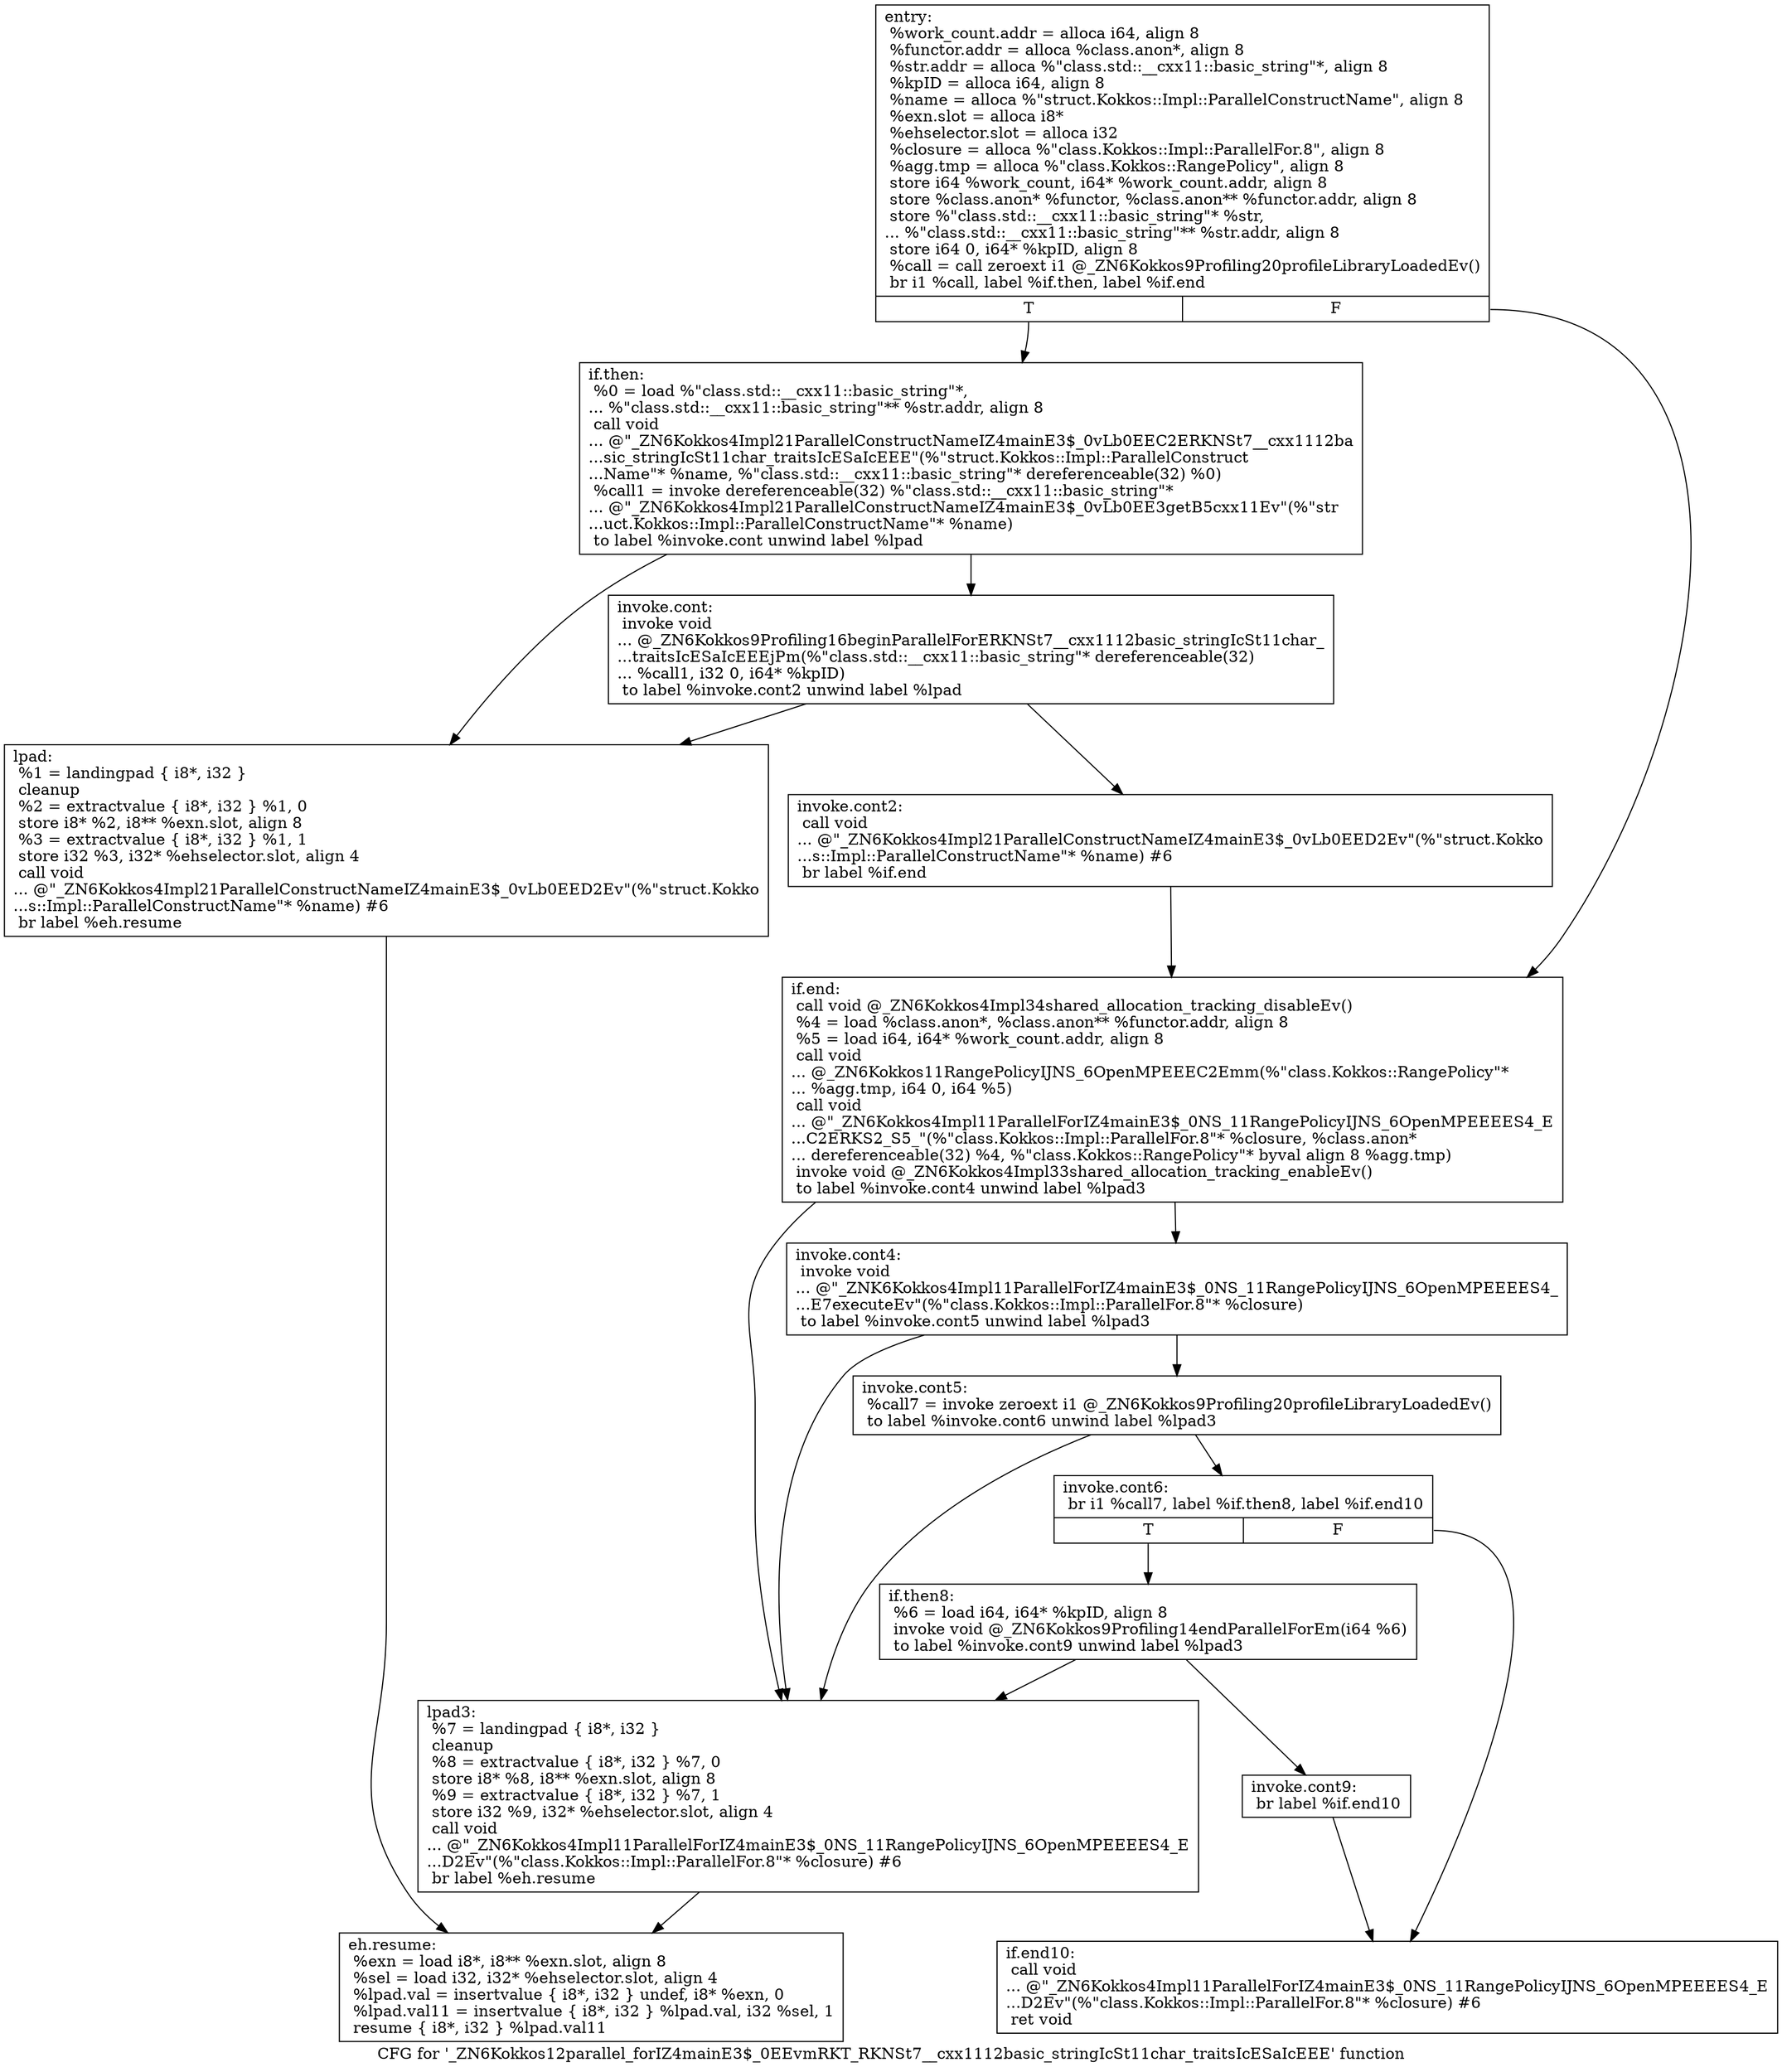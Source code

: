 digraph "CFG for '_ZN6Kokkos12parallel_forIZ4mainE3$_0EEvmRKT_RKNSt7__cxx1112basic_stringIcSt11char_traitsIcESaIcEEE' function" {
	label="CFG for '_ZN6Kokkos12parallel_forIZ4mainE3$_0EEvmRKT_RKNSt7__cxx1112basic_stringIcSt11char_traitsIcESaIcEEE' function";

	Node0x5e31170 [shape=record,label="{entry:\l  %work_count.addr = alloca i64, align 8\l  %functor.addr = alloca %class.anon*, align 8\l  %str.addr = alloca %\"class.std::__cxx11::basic_string\"*, align 8\l  %kpID = alloca i64, align 8\l  %name = alloca %\"struct.Kokkos::Impl::ParallelConstructName\", align 8\l  %exn.slot = alloca i8*\l  %ehselector.slot = alloca i32\l  %closure = alloca %\"class.Kokkos::Impl::ParallelFor.8\", align 8\l  %agg.tmp = alloca %\"class.Kokkos::RangePolicy\", align 8\l  store i64 %work_count, i64* %work_count.addr, align 8\l  store %class.anon* %functor, %class.anon** %functor.addr, align 8\l  store %\"class.std::__cxx11::basic_string\"* %str,\l... %\"class.std::__cxx11::basic_string\"** %str.addr, align 8\l  store i64 0, i64* %kpID, align 8\l  %call = call zeroext i1 @_ZN6Kokkos9Profiling20profileLibraryLoadedEv()\l  br i1 %call, label %if.then, label %if.end\l|{<s0>T|<s1>F}}"];
	Node0x5e31170:s0 -> Node0x5e31b60;
	Node0x5e31170:s1 -> Node0x5e31c30;
	Node0x5e31b60 [shape=record,label="{if.then:                                          \l  %0 = load %\"class.std::__cxx11::basic_string\"*,\l... %\"class.std::__cxx11::basic_string\"** %str.addr, align 8\l  call void\l... @\"_ZN6Kokkos4Impl21ParallelConstructNameIZ4mainE3$_0vLb0EEC2ERKNSt7__cxx1112ba\l...sic_stringIcSt11char_traitsIcESaIcEEE\"(%\"struct.Kokkos::Impl::ParallelConstruct\l...Name\"* %name, %\"class.std::__cxx11::basic_string\"* dereferenceable(32) %0)\l  %call1 = invoke dereferenceable(32) %\"class.std::__cxx11::basic_string\"*\l... @\"_ZN6Kokkos4Impl21ParallelConstructNameIZ4mainE3$_0vLb0EE3getB5cxx11Ev\"(%\"str\l...uct.Kokkos::Impl::ParallelConstructName\"* %name)\l          to label %invoke.cont unwind label %lpad\l}"];
	Node0x5e31b60 -> Node0x5e321e0;
	Node0x5e31b60 -> Node0x5e322c0;
	Node0x5e321e0 [shape=record,label="{invoke.cont:                                      \l  invoke void\l... @_ZN6Kokkos9Profiling16beginParallelForERKNSt7__cxx1112basic_stringIcSt11char_\l...traitsIcESaIcEEEjPm(%\"class.std::__cxx11::basic_string\"* dereferenceable(32)\l... %call1, i32 0, i64* %kpID)\l          to label %invoke.cont2 unwind label %lpad\l}"];
	Node0x5e321e0 -> Node0x5e32190;
	Node0x5e321e0 -> Node0x5e322c0;
	Node0x5e32190 [shape=record,label="{invoke.cont2:                                     \l  call void\l... @\"_ZN6Kokkos4Impl21ParallelConstructNameIZ4mainE3$_0vLb0EED2Ev\"(%\"struct.Kokko\l...s::Impl::ParallelConstructName\"* %name) #6\l  br label %if.end\l}"];
	Node0x5e32190 -> Node0x5e31c30;
	Node0x5e322c0 [shape=record,label="{lpad:                                             \l  %1 = landingpad \{ i8*, i32 \}\l          cleanup\l  %2 = extractvalue \{ i8*, i32 \} %1, 0\l  store i8* %2, i8** %exn.slot, align 8\l  %3 = extractvalue \{ i8*, i32 \} %1, 1\l  store i32 %3, i32* %ehselector.slot, align 4\l  call void\l... @\"_ZN6Kokkos4Impl21ParallelConstructNameIZ4mainE3$_0vLb0EED2Ev\"(%\"struct.Kokko\l...s::Impl::ParallelConstructName\"* %name) #6\l  br label %eh.resume\l}"];
	Node0x5e322c0 -> Node0x5e1ccf0;
	Node0x5e31c30 [shape=record,label="{if.end:                                           \l  call void @_ZN6Kokkos4Impl34shared_allocation_tracking_disableEv()\l  %4 = load %class.anon*, %class.anon** %functor.addr, align 8\l  %5 = load i64, i64* %work_count.addr, align 8\l  call void\l... @_ZN6Kokkos11RangePolicyIJNS_6OpenMPEEEC2Emm(%\"class.Kokkos::RangePolicy\"*\l... %agg.tmp, i64 0, i64 %5)\l  call void\l... @\"_ZN6Kokkos4Impl11ParallelForIZ4mainE3$_0NS_11RangePolicyIJNS_6OpenMPEEEES4_E\l...C2ERKS2_S5_\"(%\"class.Kokkos::Impl::ParallelFor.8\"* %closure, %class.anon*\l... dereferenceable(32) %4, %\"class.Kokkos::RangePolicy\"* byval align 8 %agg.tmp)\l  invoke void @_ZN6Kokkos4Impl33shared_allocation_tracking_enableEv()\l          to label %invoke.cont4 unwind label %lpad3\l}"];
	Node0x5e31c30 -> Node0x5e34250;
	Node0x5e31c30 -> Node0x5e342d0;
	Node0x5e34250 [shape=record,label="{invoke.cont4:                                     \l  invoke void\l... @\"_ZNK6Kokkos4Impl11ParallelForIZ4mainE3$_0NS_11RangePolicyIJNS_6OpenMPEEEES4_\l...E7executeEv\"(%\"class.Kokkos::Impl::ParallelFor.8\"* %closure)\l          to label %invoke.cont5 unwind label %lpad3\l}"];
	Node0x5e34250 -> Node0x5e34620;
	Node0x5e34250 -> Node0x5e342d0;
	Node0x5e34620 [shape=record,label="{invoke.cont5:                                     \l  %call7 = invoke zeroext i1 @_ZN6Kokkos9Profiling20profileLibraryLoadedEv()\l          to label %invoke.cont6 unwind label %lpad3\l}"];
	Node0x5e34620 -> Node0x5e349f0;
	Node0x5e34620 -> Node0x5e342d0;
	Node0x5e349f0 [shape=record,label="{invoke.cont6:                                     \l  br i1 %call7, label %if.then8, label %if.end10\l|{<s0>T|<s1>F}}"];
	Node0x5e349f0:s0 -> Node0x5e316f0;
	Node0x5e349f0:s1 -> Node0x5e34d90;
	Node0x5e316f0 [shape=record,label="{if.then8:                                         \l  %6 = load i64, i64* %kpID, align 8\l  invoke void @_ZN6Kokkos9Profiling14endParallelForEm(i64 %6)\l          to label %invoke.cont9 unwind label %lpad3\l}"];
	Node0x5e316f0 -> Node0x5e34ea0;
	Node0x5e316f0 -> Node0x5e342d0;
	Node0x5e34ea0 [shape=record,label="{invoke.cont9:                                     \l  br label %if.end10\l}"];
	Node0x5e34ea0 -> Node0x5e34d90;
	Node0x5e342d0 [shape=record,label="{lpad3:                                            \l  %7 = landingpad \{ i8*, i32 \}\l          cleanup\l  %8 = extractvalue \{ i8*, i32 \} %7, 0\l  store i8* %8, i8** %exn.slot, align 8\l  %9 = extractvalue \{ i8*, i32 \} %7, 1\l  store i32 %9, i32* %ehselector.slot, align 4\l  call void\l... @\"_ZN6Kokkos4Impl11ParallelForIZ4mainE3$_0NS_11RangePolicyIJNS_6OpenMPEEEES4_E\l...D2Ev\"(%\"class.Kokkos::Impl::ParallelFor.8\"* %closure) #6\l  br label %eh.resume\l}"];
	Node0x5e342d0 -> Node0x5e1ccf0;
	Node0x5e34d90 [shape=record,label="{if.end10:                                         \l  call void\l... @\"_ZN6Kokkos4Impl11ParallelForIZ4mainE3$_0NS_11RangePolicyIJNS_6OpenMPEEEES4_E\l...D2Ev\"(%\"class.Kokkos::Impl::ParallelFor.8\"* %closure) #6\l  ret void\l}"];
	Node0x5e1ccf0 [shape=record,label="{eh.resume:                                        \l  %exn = load i8*, i8** %exn.slot, align 8\l  %sel = load i32, i32* %ehselector.slot, align 4\l  %lpad.val = insertvalue \{ i8*, i32 \} undef, i8* %exn, 0\l  %lpad.val11 = insertvalue \{ i8*, i32 \} %lpad.val, i32 %sel, 1\l  resume \{ i8*, i32 \} %lpad.val11\l}"];
}
